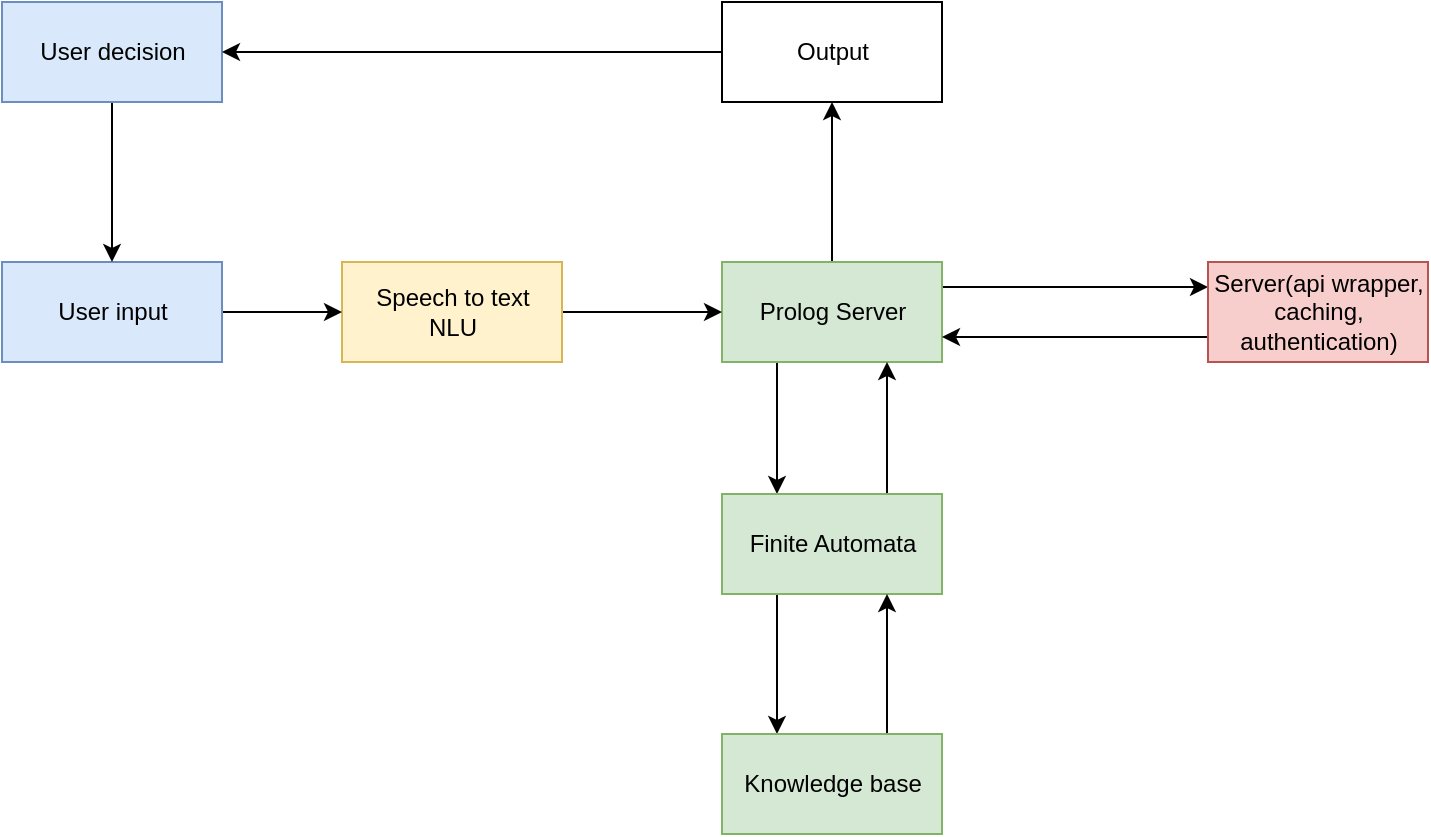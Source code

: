 <mxfile version="13.2.4" type="device"><diagram id="gn8b9_3qkIPab3BM2L66" name="Page-1"><mxGraphModel dx="1399" dy="370" grid="0" gridSize="10" guides="1" tooltips="1" connect="1" arrows="1" fold="1" page="0" pageScale="1" pageWidth="1700" pageHeight="1100" background="none" math="0" shadow="0"><root><mxCell id="0"/><mxCell id="1" parent="0"/><mxCell id="WaYMxa6vaQIWfS6HGhrq-26" style="edgeStyle=orthogonalEdgeStyle;rounded=0;orthogonalLoop=1;jettySize=auto;html=1;exitX=0.25;exitY=1;exitDx=0;exitDy=0;entryX=0.25;entryY=0;entryDx=0;entryDy=0;" edge="1" parent="1" source="WaYMxa6vaQIWfS6HGhrq-2" target="WaYMxa6vaQIWfS6HGhrq-3"><mxGeometry relative="1" as="geometry"/></mxCell><mxCell id="WaYMxa6vaQIWfS6HGhrq-29" style="edgeStyle=orthogonalEdgeStyle;rounded=0;orthogonalLoop=1;jettySize=auto;html=1;exitX=1;exitY=0.25;exitDx=0;exitDy=0;entryX=0;entryY=0.25;entryDx=0;entryDy=0;" edge="1" parent="1" source="WaYMxa6vaQIWfS6HGhrq-2" target="WaYMxa6vaQIWfS6HGhrq-4"><mxGeometry relative="1" as="geometry"/></mxCell><mxCell id="WaYMxa6vaQIWfS6HGhrq-31" style="edgeStyle=orthogonalEdgeStyle;rounded=0;orthogonalLoop=1;jettySize=auto;html=1;entryX=0.5;entryY=1;entryDx=0;entryDy=0;" edge="1" parent="1" source="WaYMxa6vaQIWfS6HGhrq-2" target="WaYMxa6vaQIWfS6HGhrq-22"><mxGeometry relative="1" as="geometry"/></mxCell><mxCell id="WaYMxa6vaQIWfS6HGhrq-2" value="Prolog Server" style="html=1;fillColor=#d5e8d4;strokeColor=#82b366;" vertex="1" parent="1"><mxGeometry x="523" y="742" width="110" height="50" as="geometry"/></mxCell><mxCell id="WaYMxa6vaQIWfS6HGhrq-12" style="edgeStyle=orthogonalEdgeStyle;rounded=0;orthogonalLoop=1;jettySize=auto;html=1;exitX=0.25;exitY=1;exitDx=0;exitDy=0;entryX=0.25;entryY=0;entryDx=0;entryDy=0;" edge="1" parent="1" source="WaYMxa6vaQIWfS6HGhrq-3" target="WaYMxa6vaQIWfS6HGhrq-5"><mxGeometry relative="1" as="geometry"/></mxCell><mxCell id="WaYMxa6vaQIWfS6HGhrq-27" style="edgeStyle=orthogonalEdgeStyle;rounded=0;orthogonalLoop=1;jettySize=auto;html=1;exitX=0.75;exitY=0;exitDx=0;exitDy=0;entryX=0.75;entryY=1;entryDx=0;entryDy=0;" edge="1" parent="1" source="WaYMxa6vaQIWfS6HGhrq-3" target="WaYMxa6vaQIWfS6HGhrq-2"><mxGeometry relative="1" as="geometry"/></mxCell><mxCell id="WaYMxa6vaQIWfS6HGhrq-3" value="Finite Automata" style="html=1;fillColor=#d5e8d4;strokeColor=#82b366;" vertex="1" parent="1"><mxGeometry x="523" y="858" width="110" height="50" as="geometry"/></mxCell><mxCell id="WaYMxa6vaQIWfS6HGhrq-30" style="edgeStyle=orthogonalEdgeStyle;rounded=0;orthogonalLoop=1;jettySize=auto;html=1;exitX=0;exitY=0.75;exitDx=0;exitDy=0;entryX=1;entryY=0.75;entryDx=0;entryDy=0;" edge="1" parent="1" source="WaYMxa6vaQIWfS6HGhrq-4" target="WaYMxa6vaQIWfS6HGhrq-2"><mxGeometry relative="1" as="geometry"/></mxCell><mxCell id="WaYMxa6vaQIWfS6HGhrq-4" value="Server(api wrapper,&lt;br&gt;caching, &lt;br&gt;authentication)" style="html=1;fillColor=#f8cecc;strokeColor=#b85450;" vertex="1" parent="1"><mxGeometry x="766" y="742" width="110" height="50" as="geometry"/></mxCell><mxCell id="WaYMxa6vaQIWfS6HGhrq-13" style="edgeStyle=orthogonalEdgeStyle;rounded=0;orthogonalLoop=1;jettySize=auto;html=1;exitX=0.75;exitY=0;exitDx=0;exitDy=0;entryX=0.75;entryY=1;entryDx=0;entryDy=0;" edge="1" parent="1" source="WaYMxa6vaQIWfS6HGhrq-5" target="WaYMxa6vaQIWfS6HGhrq-3"><mxGeometry relative="1" as="geometry"/></mxCell><mxCell id="WaYMxa6vaQIWfS6HGhrq-5" value="Knowledge base" style="html=1;fillColor=#d5e8d4;strokeColor=#82b366;" vertex="1" parent="1"><mxGeometry x="523" y="978" width="110" height="50" as="geometry"/></mxCell><mxCell id="WaYMxa6vaQIWfS6HGhrq-9" style="edgeStyle=orthogonalEdgeStyle;rounded=0;orthogonalLoop=1;jettySize=auto;html=1;entryX=0;entryY=0.5;entryDx=0;entryDy=0;" edge="1" parent="1" source="WaYMxa6vaQIWfS6HGhrq-8" target="WaYMxa6vaQIWfS6HGhrq-2"><mxGeometry relative="1" as="geometry"/></mxCell><mxCell id="WaYMxa6vaQIWfS6HGhrq-8" value="Speech to text&lt;br&gt;NLU" style="html=1;fillColor=#fff2cc;strokeColor=#d6b656;" vertex="1" parent="1"><mxGeometry x="333" y="742" width="110" height="50" as="geometry"/></mxCell><mxCell id="WaYMxa6vaQIWfS6HGhrq-20" style="edgeStyle=orthogonalEdgeStyle;rounded=0;orthogonalLoop=1;jettySize=auto;html=1;entryX=0;entryY=0.5;entryDx=0;entryDy=0;" edge="1" parent="1" source="WaYMxa6vaQIWfS6HGhrq-17" target="WaYMxa6vaQIWfS6HGhrq-8"><mxGeometry relative="1" as="geometry"/></mxCell><mxCell id="WaYMxa6vaQIWfS6HGhrq-17" value="User input" style="html=1;fillColor=#dae8fc;strokeColor=#6c8ebf;" vertex="1" parent="1"><mxGeometry x="163" y="742" width="110" height="50" as="geometry"/></mxCell><mxCell id="WaYMxa6vaQIWfS6HGhrq-19" style="edgeStyle=orthogonalEdgeStyle;rounded=0;orthogonalLoop=1;jettySize=auto;html=1;" edge="1" parent="1" source="WaYMxa6vaQIWfS6HGhrq-18" target="WaYMxa6vaQIWfS6HGhrq-17"><mxGeometry relative="1" as="geometry"/></mxCell><mxCell id="WaYMxa6vaQIWfS6HGhrq-18" value="User decision" style="html=1;fillColor=#dae8fc;strokeColor=#6c8ebf;" vertex="1" parent="1"><mxGeometry x="163" y="612" width="110" height="50" as="geometry"/></mxCell><mxCell id="WaYMxa6vaQIWfS6HGhrq-28" style="edgeStyle=orthogonalEdgeStyle;rounded=0;orthogonalLoop=1;jettySize=auto;html=1;" edge="1" parent="1" source="WaYMxa6vaQIWfS6HGhrq-22" target="WaYMxa6vaQIWfS6HGhrq-18"><mxGeometry relative="1" as="geometry"/></mxCell><mxCell id="WaYMxa6vaQIWfS6HGhrq-22" value="Output" style="html=1;" vertex="1" parent="1"><mxGeometry x="523" y="612" width="110" height="50" as="geometry"/></mxCell></root></mxGraphModel></diagram></mxfile>